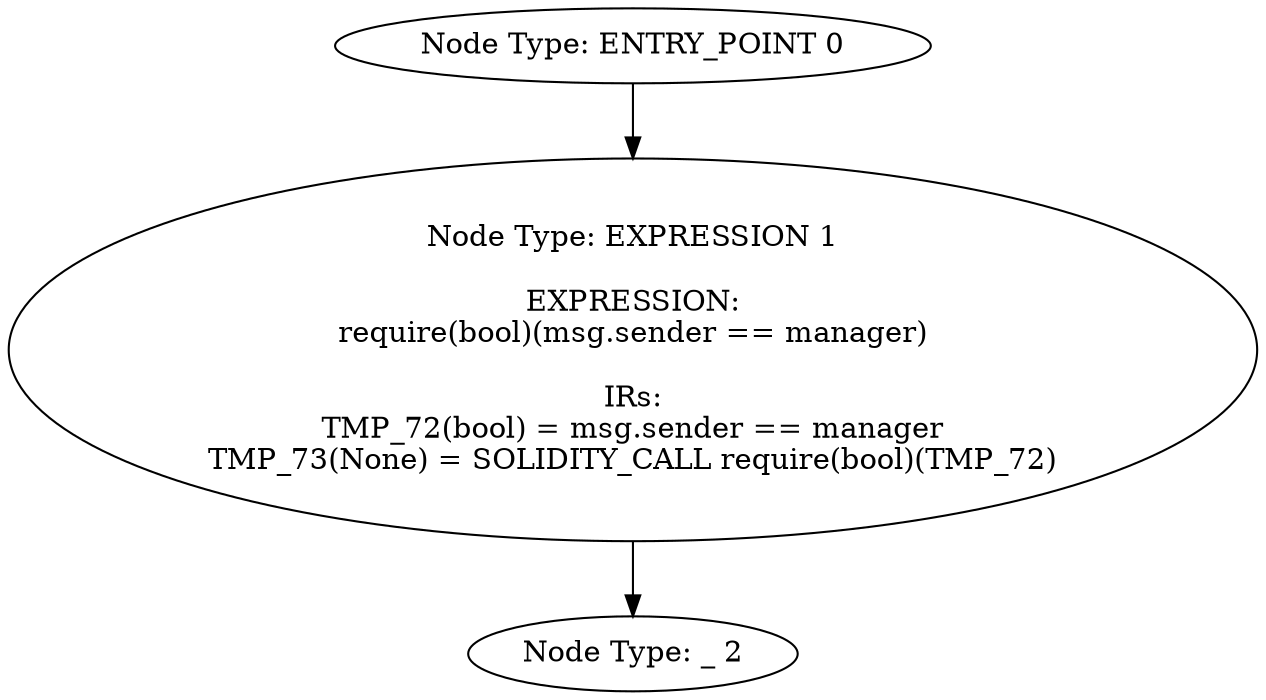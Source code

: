 digraph{
0[label="Node Type: ENTRY_POINT 0
"];
0->1;
1[label="Node Type: EXPRESSION 1

EXPRESSION:
require(bool)(msg.sender == manager)

IRs:
TMP_72(bool) = msg.sender == manager
TMP_73(None) = SOLIDITY_CALL require(bool)(TMP_72)"];
1->2;
2[label="Node Type: _ 2
"];
}
